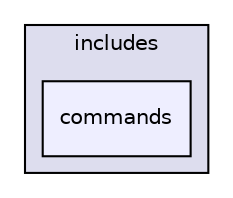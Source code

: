 digraph "source/includes/commands" {
  compound=true
  node [ fontsize="10", fontname="Helvetica"];
  edge [ labelfontsize="10", labelfontname="Helvetica"];
  subgraph clusterdir_c9f89f587e7e777be723ee48a3df5844 {
    graph [ bgcolor="#ddddee", pencolor="black", label="includes" fontname="Helvetica", fontsize="10", URL="dir_c9f89f587e7e777be723ee48a3df5844.html"]
  dir_36e420847b92ecd77370211a55426d1c [shape=box, label="commands", style="filled", fillcolor="#eeeeff", pencolor="black", URL="dir_36e420847b92ecd77370211a55426d1c.html"];
  }
}
